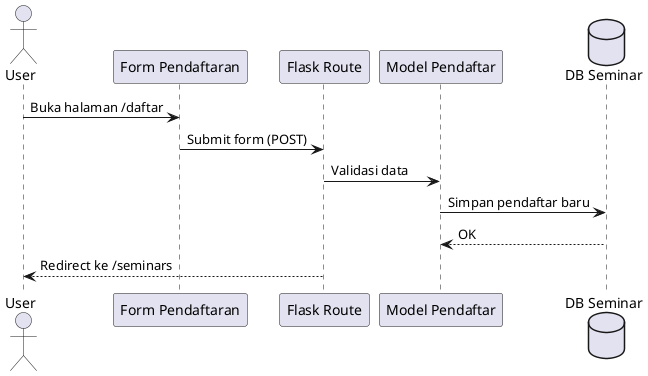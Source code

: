 @startuml
actor User
participant "Form Pendaftaran" as Form
participant "Flask Route" as Route
participant "Model Pendaftar" as Model
database "DB Seminar" as DB

User -> Form : Buka halaman /daftar
Form -> Route : Submit form (POST)
Route -> Model : Validasi data
Model -> DB : Simpan pendaftar baru
DB --> Model : OK
Route --> User : Redirect ke /seminars
@enduml